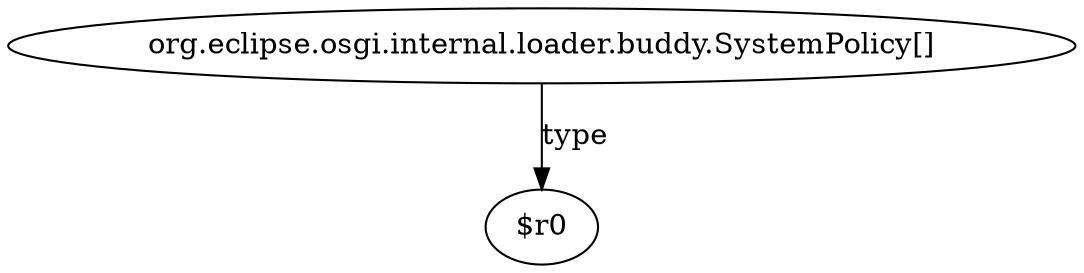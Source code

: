 digraph g {
0[label="org.eclipse.osgi.internal.loader.buddy.SystemPolicy[]"]
1[label="$r0"]
0->1[label="type"]
}